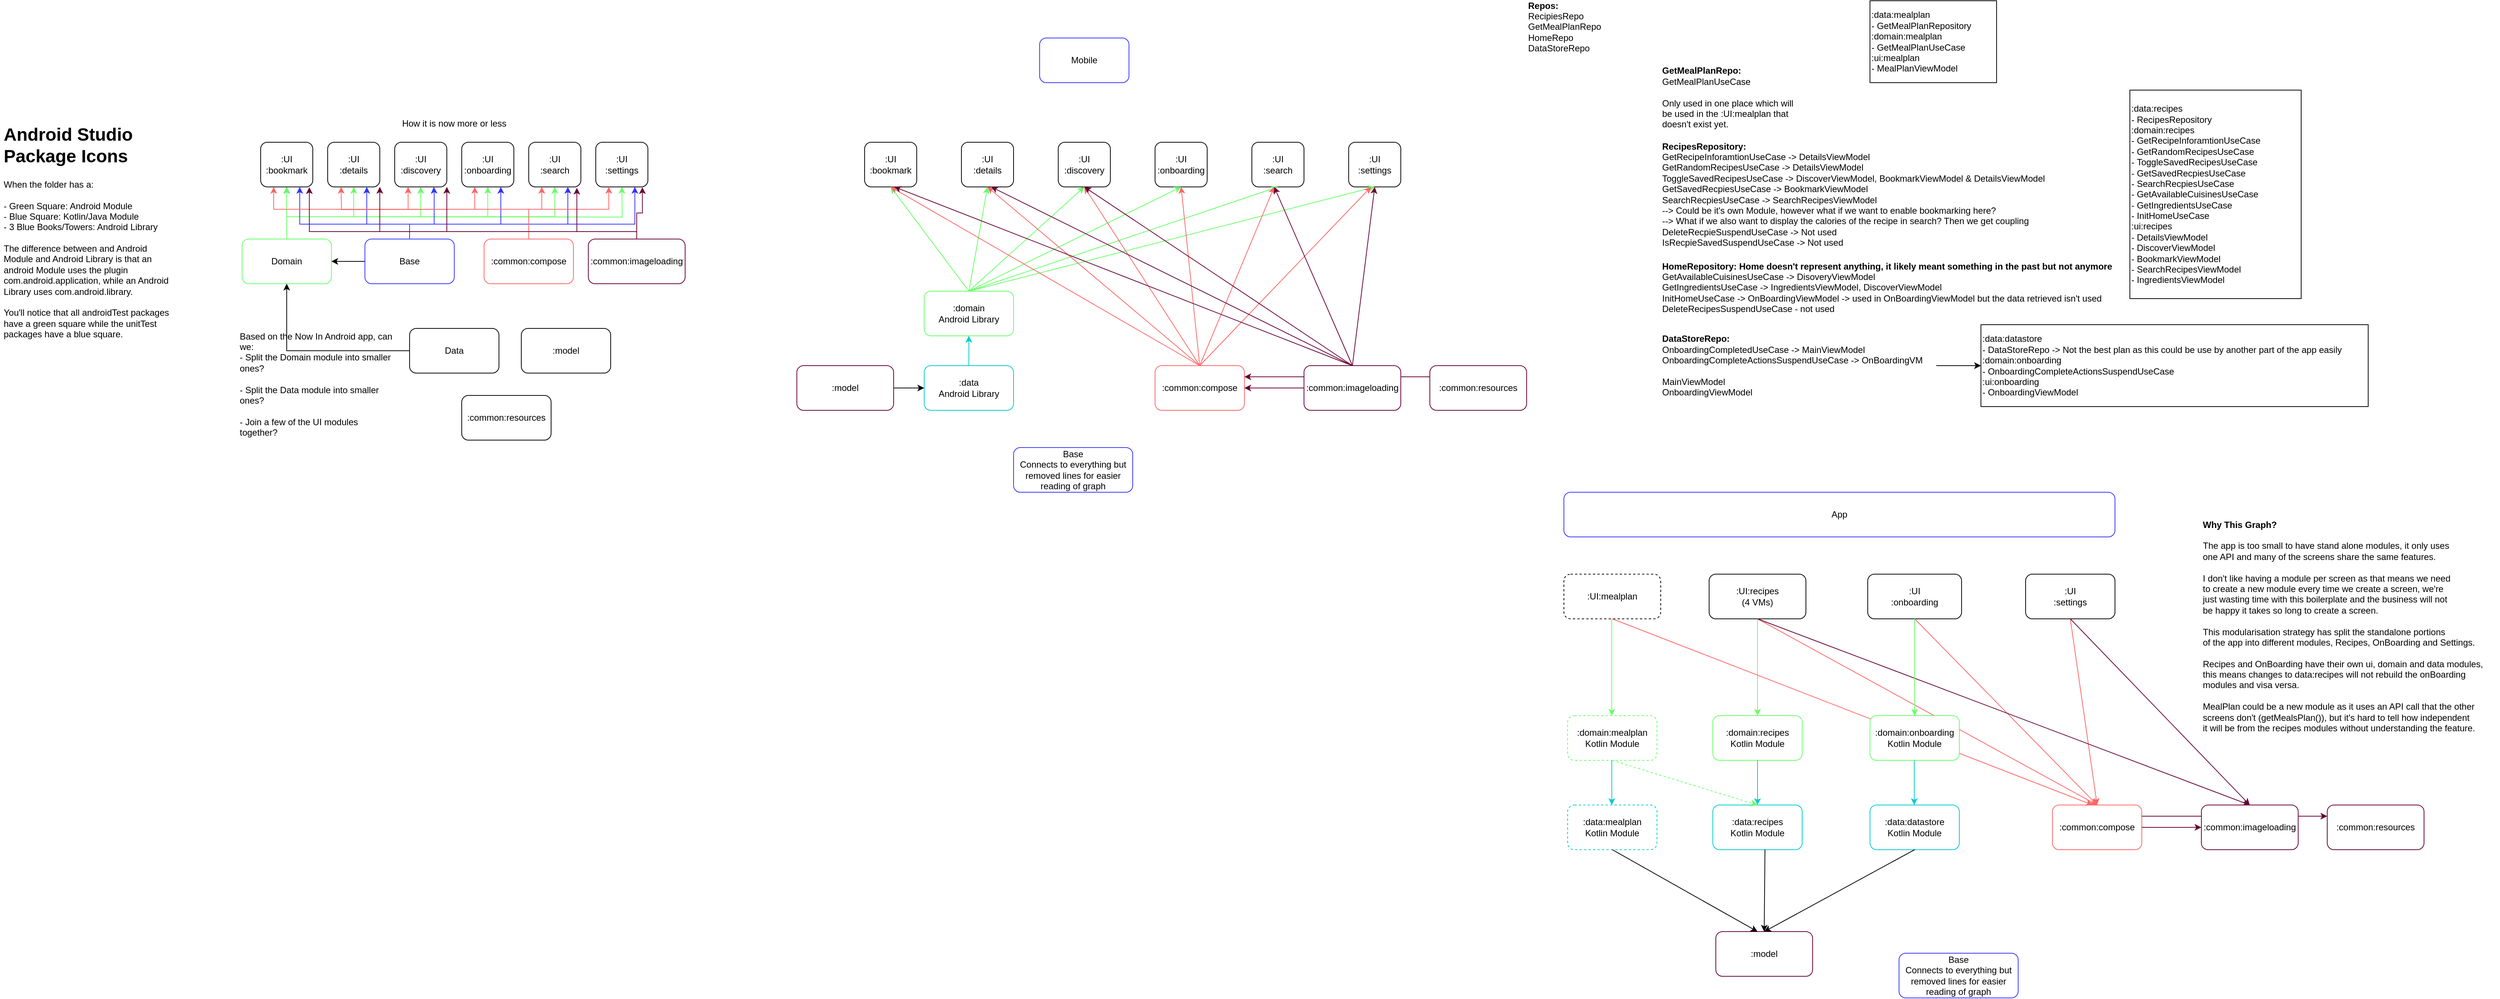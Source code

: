 <mxfile version="22.1.3" type="github">
  <diagram name="Page-1" id="ulUxuB5OwllWlwLELpCe">
    <mxGraphModel dx="2061" dy="2085" grid="1" gridSize="10" guides="1" tooltips="1" connect="1" arrows="1" fold="1" page="1" pageScale="1" pageWidth="827" pageHeight="1169" math="0" shadow="0">
      <root>
        <mxCell id="0" />
        <mxCell id="1" parent="0" />
        <mxCell id="eis1loQT7pMh5vFtoKGZ-10" value="" style="edgeStyle=orthogonalEdgeStyle;rounded=0;orthogonalLoop=1;jettySize=auto;html=1;" parent="1" source="eis1loQT7pMh5vFtoKGZ-1" target="eis1loQT7pMh5vFtoKGZ-2" edge="1">
          <mxGeometry relative="1" as="geometry" />
        </mxCell>
        <mxCell id="eis1loQT7pMh5vFtoKGZ-1" value="Data" style="rounded=1;whiteSpace=wrap;html=1;" parent="1" vertex="1">
          <mxGeometry x="350" y="330" width="120" height="60" as="geometry" />
        </mxCell>
        <mxCell id="eis1loQT7pMh5vFtoKGZ-11" style="edgeStyle=orthogonalEdgeStyle;rounded=0;orthogonalLoop=1;jettySize=auto;html=1;entryX=0.5;entryY=1;entryDx=0;entryDy=0;strokeColor=#66FF66;" parent="1" source="eis1loQT7pMh5vFtoKGZ-2" target="eis1loQT7pMh5vFtoKGZ-4" edge="1">
          <mxGeometry relative="1" as="geometry">
            <Array as="points">
              <mxPoint x="185" y="180" />
              <mxPoint x="365" y="180" />
            </Array>
          </mxGeometry>
        </mxCell>
        <mxCell id="eis1loQT7pMh5vFtoKGZ-12" style="edgeStyle=orthogonalEdgeStyle;rounded=0;orthogonalLoop=1;jettySize=auto;html=1;entryX=0.5;entryY=1;entryDx=0;entryDy=0;strokeColor=#66FF66;" parent="1" source="eis1loQT7pMh5vFtoKGZ-2" target="eis1loQT7pMh5vFtoKGZ-3" edge="1">
          <mxGeometry relative="1" as="geometry">
            <Array as="points">
              <mxPoint x="185" y="180" />
              <mxPoint x="455" y="180" />
            </Array>
          </mxGeometry>
        </mxCell>
        <mxCell id="eis1loQT7pMh5vFtoKGZ-13" style="edgeStyle=orthogonalEdgeStyle;rounded=0;orthogonalLoop=1;jettySize=auto;html=1;entryX=0.5;entryY=1;entryDx=0;entryDy=0;strokeColor=#66FF66;" parent="1" source="eis1loQT7pMh5vFtoKGZ-2" target="eis1loQT7pMh5vFtoKGZ-5" edge="1">
          <mxGeometry relative="1" as="geometry">
            <Array as="points">
              <mxPoint x="185" y="180" />
              <mxPoint x="275" y="180" />
            </Array>
          </mxGeometry>
        </mxCell>
        <mxCell id="eis1loQT7pMh5vFtoKGZ-14" style="edgeStyle=orthogonalEdgeStyle;rounded=0;orthogonalLoop=1;jettySize=auto;html=1;entryX=0.5;entryY=1;entryDx=0;entryDy=0;" parent="1" source="eis1loQT7pMh5vFtoKGZ-2" target="eis1loQT7pMh5vFtoKGZ-6" edge="1">
          <mxGeometry relative="1" as="geometry" />
        </mxCell>
        <mxCell id="eis1loQT7pMh5vFtoKGZ-22" style="edgeStyle=orthogonalEdgeStyle;rounded=0;orthogonalLoop=1;jettySize=auto;html=1;entryX=0.5;entryY=1;entryDx=0;entryDy=0;strokeColor=#66FF66;" parent="1" source="eis1loQT7pMh5vFtoKGZ-2" target="eis1loQT7pMh5vFtoKGZ-8" edge="1">
          <mxGeometry relative="1" as="geometry">
            <Array as="points">
              <mxPoint x="185" y="180" />
              <mxPoint x="545" y="180" />
            </Array>
          </mxGeometry>
        </mxCell>
        <mxCell id="eis1loQT7pMh5vFtoKGZ-33" value="" style="edgeStyle=orthogonalEdgeStyle;rounded=0;orthogonalLoop=1;jettySize=auto;html=1;strokeColor=#66FF66;" parent="1" source="eis1loQT7pMh5vFtoKGZ-2" target="eis1loQT7pMh5vFtoKGZ-6" edge="1">
          <mxGeometry relative="1" as="geometry" />
        </mxCell>
        <mxCell id="eis1loQT7pMh5vFtoKGZ-34" style="edgeStyle=orthogonalEdgeStyle;rounded=0;orthogonalLoop=1;jettySize=auto;html=1;strokeColor=#66FF66;" parent="1" edge="1">
          <mxGeometry relative="1" as="geometry">
            <mxPoint x="245" y="180" as="sourcePoint" />
            <mxPoint x="635" y="140" as="targetPoint" />
          </mxGeometry>
        </mxCell>
        <mxCell id="eis1loQT7pMh5vFtoKGZ-2" value="Domain" style="rounded=1;whiteSpace=wrap;html=1;strokeColor=#66FF66;" parent="1" vertex="1">
          <mxGeometry x="125" y="210" width="120" height="60" as="geometry" />
        </mxCell>
        <mxCell id="eis1loQT7pMh5vFtoKGZ-3" value=":UI&lt;br&gt;:onboarding" style="rounded=1;whiteSpace=wrap;html=1;" parent="1" vertex="1">
          <mxGeometry x="420" y="80" width="70" height="60" as="geometry" />
        </mxCell>
        <mxCell id="eis1loQT7pMh5vFtoKGZ-4" value=":UI&lt;br&gt;:discovery" style="rounded=1;whiteSpace=wrap;html=1;" parent="1" vertex="1">
          <mxGeometry x="330" y="80" width="70" height="60" as="geometry" />
        </mxCell>
        <mxCell id="eis1loQT7pMh5vFtoKGZ-5" value=":UI&lt;br&gt;:details" style="rounded=1;whiteSpace=wrap;html=1;" parent="1" vertex="1">
          <mxGeometry x="240" y="80" width="70" height="60" as="geometry" />
        </mxCell>
        <mxCell id="eis1loQT7pMh5vFtoKGZ-6" value=":UI&lt;br&gt;:bookmark" style="rounded=1;whiteSpace=wrap;html=1;" parent="1" vertex="1">
          <mxGeometry x="150" y="80" width="70" height="60" as="geometry" />
        </mxCell>
        <mxCell id="eis1loQT7pMh5vFtoKGZ-7" value=":UI&lt;br&gt;:settings" style="rounded=1;whiteSpace=wrap;html=1;" parent="1" vertex="1">
          <mxGeometry x="600" y="80" width="70" height="60" as="geometry" />
        </mxCell>
        <mxCell id="eis1loQT7pMh5vFtoKGZ-8" value=":UI&lt;br&gt;:search" style="rounded=1;whiteSpace=wrap;html=1;" parent="1" vertex="1">
          <mxGeometry x="510" y="80" width="70" height="60" as="geometry" />
        </mxCell>
        <mxCell id="eis1loQT7pMh5vFtoKGZ-17" value="How it is now more or less" style="text;html=1;strokeColor=none;fillColor=none;align=center;verticalAlign=middle;whiteSpace=wrap;rounded=0;" parent="1" vertex="1">
          <mxGeometry x="335" y="40" width="150" height="30" as="geometry" />
        </mxCell>
        <mxCell id="eis1loQT7pMh5vFtoKGZ-24" style="edgeStyle=orthogonalEdgeStyle;rounded=0;orthogonalLoop=1;jettySize=auto;html=1;entryX=0.75;entryY=1;entryDx=0;entryDy=0;strokeColor=#3333FF;" parent="1" source="eis1loQT7pMh5vFtoKGZ-18" target="eis1loQT7pMh5vFtoKGZ-6" edge="1">
          <mxGeometry relative="1" as="geometry">
            <Array as="points">
              <mxPoint x="350" y="190" />
              <mxPoint x="203" y="190" />
            </Array>
          </mxGeometry>
        </mxCell>
        <mxCell id="eis1loQT7pMh5vFtoKGZ-25" style="edgeStyle=orthogonalEdgeStyle;rounded=0;orthogonalLoop=1;jettySize=auto;html=1;entryX=0.75;entryY=1;entryDx=0;entryDy=0;strokeColor=#3333FF;" parent="1" source="eis1loQT7pMh5vFtoKGZ-18" target="eis1loQT7pMh5vFtoKGZ-5" edge="1">
          <mxGeometry relative="1" as="geometry">
            <Array as="points">
              <mxPoint x="350" y="190" />
              <mxPoint x="293" y="190" />
            </Array>
          </mxGeometry>
        </mxCell>
        <mxCell id="eis1loQT7pMh5vFtoKGZ-27" style="edgeStyle=orthogonalEdgeStyle;rounded=0;orthogonalLoop=1;jettySize=auto;html=1;entryX=0.75;entryY=1;entryDx=0;entryDy=0;strokeColor=#3333FF;" parent="1" source="eis1loQT7pMh5vFtoKGZ-18" target="eis1loQT7pMh5vFtoKGZ-3" edge="1">
          <mxGeometry relative="1" as="geometry">
            <Array as="points">
              <mxPoint x="350" y="190" />
              <mxPoint x="473" y="190" />
            </Array>
          </mxGeometry>
        </mxCell>
        <mxCell id="eis1loQT7pMh5vFtoKGZ-28" style="edgeStyle=orthogonalEdgeStyle;rounded=0;orthogonalLoop=1;jettySize=auto;html=1;entryX=0.75;entryY=1;entryDx=0;entryDy=0;strokeColor=#3333FF;" parent="1" source="eis1loQT7pMh5vFtoKGZ-18" target="eis1loQT7pMh5vFtoKGZ-8" edge="1">
          <mxGeometry relative="1" as="geometry">
            <Array as="points">
              <mxPoint x="350" y="190" />
              <mxPoint x="563" y="190" />
            </Array>
          </mxGeometry>
        </mxCell>
        <mxCell id="eis1loQT7pMh5vFtoKGZ-29" style="edgeStyle=orthogonalEdgeStyle;rounded=0;orthogonalLoop=1;jettySize=auto;html=1;entryX=0.5;entryY=1;entryDx=0;entryDy=0;exitX=0.5;exitY=0;exitDx=0;exitDy=0;strokeColor=#3333FF;" parent="1" source="eis1loQT7pMh5vFtoKGZ-18" edge="1">
          <mxGeometry relative="1" as="geometry">
            <mxPoint x="367.5" y="210" as="sourcePoint" />
            <mxPoint x="652.5" y="140" as="targetPoint" />
            <Array as="points">
              <mxPoint x="350" y="190" />
              <mxPoint x="653" y="190" />
            </Array>
          </mxGeometry>
        </mxCell>
        <mxCell id="eis1loQT7pMh5vFtoKGZ-41" style="edgeStyle=orthogonalEdgeStyle;rounded=0;orthogonalLoop=1;jettySize=auto;html=1;entryX=0.75;entryY=1;entryDx=0;entryDy=0;strokeColor=#3333FF;exitX=0.5;exitY=0;exitDx=0;exitDy=0;" parent="1" source="eis1loQT7pMh5vFtoKGZ-18" target="eis1loQT7pMh5vFtoKGZ-4" edge="1">
          <mxGeometry relative="1" as="geometry">
            <Array as="points">
              <mxPoint x="350" y="190" />
              <mxPoint x="383" y="190" />
              <mxPoint x="383" y="150" />
            </Array>
          </mxGeometry>
        </mxCell>
        <mxCell id="eis1loQT7pMh5vFtoKGZ-50" value="" style="edgeStyle=orthogonalEdgeStyle;rounded=0;orthogonalLoop=1;jettySize=auto;html=1;" parent="1" source="eis1loQT7pMh5vFtoKGZ-18" target="eis1loQT7pMh5vFtoKGZ-2" edge="1">
          <mxGeometry relative="1" as="geometry" />
        </mxCell>
        <mxCell id="eis1loQT7pMh5vFtoKGZ-18" value="Base" style="rounded=1;whiteSpace=wrap;html=1;strokeColor=#3333FF;" parent="1" vertex="1">
          <mxGeometry x="290" y="210" width="120" height="60" as="geometry" />
        </mxCell>
        <mxCell id="eis1loQT7pMh5vFtoKGZ-35" style="edgeStyle=orthogonalEdgeStyle;rounded=0;orthogonalLoop=1;jettySize=auto;html=1;entryX=0.25;entryY=1;entryDx=0;entryDy=0;strokeColor=#FF6666;" parent="1" source="eis1loQT7pMh5vFtoKGZ-19" target="eis1loQT7pMh5vFtoKGZ-7" edge="1">
          <mxGeometry relative="1" as="geometry">
            <Array as="points">
              <mxPoint x="510" y="170" />
              <mxPoint x="617" y="170" />
            </Array>
          </mxGeometry>
        </mxCell>
        <mxCell id="eis1loQT7pMh5vFtoKGZ-36" style="edgeStyle=orthogonalEdgeStyle;rounded=0;orthogonalLoop=1;jettySize=auto;html=1;entryX=0.25;entryY=1;entryDx=0;entryDy=0;strokeColor=#FF6666;" parent="1" source="eis1loQT7pMh5vFtoKGZ-19" target="eis1loQT7pMh5vFtoKGZ-8" edge="1">
          <mxGeometry relative="1" as="geometry">
            <Array as="points">
              <mxPoint x="510" y="170" />
              <mxPoint x="527" y="170" />
            </Array>
          </mxGeometry>
        </mxCell>
        <mxCell id="eis1loQT7pMh5vFtoKGZ-37" style="edgeStyle=orthogonalEdgeStyle;rounded=0;orthogonalLoop=1;jettySize=auto;html=1;entryX=0.25;entryY=1;entryDx=0;entryDy=0;strokeColor=#FF6666;" parent="1" source="eis1loQT7pMh5vFtoKGZ-19" target="eis1loQT7pMh5vFtoKGZ-3" edge="1">
          <mxGeometry relative="1" as="geometry">
            <Array as="points">
              <mxPoint x="510" y="170" />
              <mxPoint x="437" y="170" />
            </Array>
          </mxGeometry>
        </mxCell>
        <mxCell id="eis1loQT7pMh5vFtoKGZ-38" style="edgeStyle=orthogonalEdgeStyle;rounded=0;orthogonalLoop=1;jettySize=auto;html=1;entryX=0.25;entryY=1;entryDx=0;entryDy=0;strokeColor=#FF6666;" parent="1" source="eis1loQT7pMh5vFtoKGZ-19" target="eis1loQT7pMh5vFtoKGZ-4" edge="1">
          <mxGeometry relative="1" as="geometry">
            <Array as="points">
              <mxPoint x="510" y="170" />
              <mxPoint x="348" y="170" />
              <mxPoint x="348" y="140" />
            </Array>
          </mxGeometry>
        </mxCell>
        <mxCell id="eis1loQT7pMh5vFtoKGZ-39" style="edgeStyle=orthogonalEdgeStyle;rounded=0;orthogonalLoop=1;jettySize=auto;html=1;strokeColor=#FF6666;" parent="1" edge="1">
          <mxGeometry relative="1" as="geometry">
            <mxPoint x="450" y="170" as="sourcePoint" />
            <mxPoint x="258" y="140" as="targetPoint" />
          </mxGeometry>
        </mxCell>
        <mxCell id="eis1loQT7pMh5vFtoKGZ-40" style="edgeStyle=orthogonalEdgeStyle;rounded=0;orthogonalLoop=1;jettySize=auto;html=1;entryX=0.25;entryY=1;entryDx=0;entryDy=0;strokeColor=#FF6666;" parent="1" source="eis1loQT7pMh5vFtoKGZ-19" target="eis1loQT7pMh5vFtoKGZ-6" edge="1">
          <mxGeometry relative="1" as="geometry">
            <Array as="points">
              <mxPoint x="510" y="170" />
              <mxPoint x="167" y="170" />
            </Array>
          </mxGeometry>
        </mxCell>
        <mxCell id="eis1loQT7pMh5vFtoKGZ-19" value=":common:compose" style="rounded=1;whiteSpace=wrap;html=1;strokeColor=#FF6666;" parent="1" vertex="1">
          <mxGeometry x="450" y="210" width="120" height="60" as="geometry" />
        </mxCell>
        <mxCell id="eis1loQT7pMh5vFtoKGZ-42" style="edgeStyle=orthogonalEdgeStyle;rounded=0;orthogonalLoop=1;jettySize=auto;html=1;entryX=0.894;entryY=1.007;entryDx=0;entryDy=0;entryPerimeter=0;strokeColor=#660033;" parent="1" source="eis1loQT7pMh5vFtoKGZ-20" target="eis1loQT7pMh5vFtoKGZ-7" edge="1">
          <mxGeometry relative="1" as="geometry">
            <Array as="points">
              <mxPoint x="655" y="175" />
              <mxPoint x="663" y="175" />
            </Array>
          </mxGeometry>
        </mxCell>
        <mxCell id="eis1loQT7pMh5vFtoKGZ-43" style="edgeStyle=orthogonalEdgeStyle;rounded=0;orthogonalLoop=1;jettySize=auto;html=1;entryX=0.923;entryY=1.02;entryDx=0;entryDy=0;entryPerimeter=0;strokeColor=#660033;" parent="1" source="eis1loQT7pMh5vFtoKGZ-20" target="eis1loQT7pMh5vFtoKGZ-8" edge="1">
          <mxGeometry relative="1" as="geometry">
            <Array as="points">
              <mxPoint x="655" y="200" />
              <mxPoint x="575" y="200" />
            </Array>
          </mxGeometry>
        </mxCell>
        <mxCell id="eis1loQT7pMh5vFtoKGZ-45" style="edgeStyle=orthogonalEdgeStyle;rounded=0;orthogonalLoop=1;jettySize=auto;html=1;entryX=1;entryY=1;entryDx=0;entryDy=0;strokeColor=#660033;" parent="1" source="eis1loQT7pMh5vFtoKGZ-20" target="eis1loQT7pMh5vFtoKGZ-4" edge="1">
          <mxGeometry relative="1" as="geometry">
            <Array as="points">
              <mxPoint x="655" y="200" />
              <mxPoint x="400" y="200" />
            </Array>
          </mxGeometry>
        </mxCell>
        <mxCell id="eis1loQT7pMh5vFtoKGZ-46" style="edgeStyle=orthogonalEdgeStyle;rounded=0;orthogonalLoop=1;jettySize=auto;html=1;entryX=1;entryY=1;entryDx=0;entryDy=0;strokeColor=#660033;" parent="1" source="eis1loQT7pMh5vFtoKGZ-20" target="eis1loQT7pMh5vFtoKGZ-5" edge="1">
          <mxGeometry relative="1" as="geometry">
            <Array as="points">
              <mxPoint x="655" y="200" />
              <mxPoint x="310" y="200" />
            </Array>
          </mxGeometry>
        </mxCell>
        <mxCell id="eis1loQT7pMh5vFtoKGZ-47" style="edgeStyle=orthogonalEdgeStyle;rounded=0;orthogonalLoop=1;jettySize=auto;html=1;entryX=0.934;entryY=1.007;entryDx=0;entryDy=0;entryPerimeter=0;strokeColor=#660033;" parent="1" source="eis1loQT7pMh5vFtoKGZ-20" target="eis1loQT7pMh5vFtoKGZ-6" edge="1">
          <mxGeometry relative="1" as="geometry">
            <Array as="points">
              <mxPoint x="655" y="200" />
              <mxPoint x="215" y="200" />
            </Array>
          </mxGeometry>
        </mxCell>
        <mxCell id="eis1loQT7pMh5vFtoKGZ-20" value=":common:imageloading" style="rounded=1;whiteSpace=wrap;html=1;strokeColor=#660033;gradientColor=none;fillColor=default;" parent="1" vertex="1">
          <mxGeometry x="590" y="210" width="130" height="60" as="geometry" />
        </mxCell>
        <mxCell id="eis1loQT7pMh5vFtoKGZ-21" value=":common:resources" style="rounded=1;whiteSpace=wrap;html=1;" parent="1" vertex="1">
          <mxGeometry x="420" y="420" width="120" height="60" as="geometry" />
        </mxCell>
        <mxCell id="eis1loQT7pMh5vFtoKGZ-48" value=":model" style="rounded=1;whiteSpace=wrap;html=1;" parent="1" vertex="1">
          <mxGeometry x="500" y="330" width="120" height="60" as="geometry" />
        </mxCell>
        <mxCell id="eis1loQT7pMh5vFtoKGZ-49" value="Based on the Now In Android app, can we:&lt;br&gt;- Split the Domain module into smaller ones?&lt;br&gt;&lt;br&gt;- Split the Data module into smaller ones?&lt;br&gt;&lt;br&gt;- Join a few of the UI modules together?" style="text;html=1;strokeColor=none;fillColor=none;align=left;verticalAlign=middle;whiteSpace=wrap;rounded=0;" parent="1" vertex="1">
          <mxGeometry x="120" y="390" width="210" height="30" as="geometry" />
        </mxCell>
        <mxCell id="eis1loQT7pMh5vFtoKGZ-51" value="&lt;h1&gt;Android Studio Package Icons&lt;/h1&gt;&lt;div&gt;When the folder has a:&lt;/div&gt;&lt;div&gt;&lt;br&gt;&lt;/div&gt;&lt;div&gt;- Green Square: Android Module&lt;/div&gt;&lt;div&gt;- Blue Square: Kotlin/Java Module&lt;/div&gt;&lt;div&gt;- 3 Blue Books/Towers: Android Library&lt;/div&gt;&lt;div&gt;&lt;br&gt;&lt;/div&gt;&lt;div&gt;The difference between and Android Module and Android Library is that an android Module uses the plugin com.android.application, while an Android Library uses com.android.library.&lt;/div&gt;&lt;div&gt;&lt;br&gt;&lt;/div&gt;&lt;div&gt;You&#39;ll notice that all androidTest packages have a green square while the unitTest packages have a blue square.&lt;/div&gt;&lt;div&gt;&lt;br&gt;&lt;/div&gt;&lt;div&gt;&lt;br&gt;&lt;/div&gt;" style="text;html=1;strokeColor=none;fillColor=none;spacing=5;spacingTop=-20;whiteSpace=wrap;overflow=hidden;rounded=0;" parent="1" vertex="1">
          <mxGeometry x="-200" y="50" width="230" height="320" as="geometry" />
        </mxCell>
        <mxCell id="eis1loQT7pMh5vFtoKGZ-52" value=":UI&lt;br&gt;:onboarding" style="rounded=1;whiteSpace=wrap;html=1;" parent="1" vertex="1">
          <mxGeometry x="1351" y="80" width="70" height="60" as="geometry" />
        </mxCell>
        <mxCell id="eis1loQT7pMh5vFtoKGZ-53" value=":UI&lt;br&gt;:discovery" style="rounded=1;whiteSpace=wrap;html=1;" parent="1" vertex="1">
          <mxGeometry x="1221" y="80" width="70" height="60" as="geometry" />
        </mxCell>
        <mxCell id="eis1loQT7pMh5vFtoKGZ-54" value=":UI&lt;br&gt;:details" style="rounded=1;whiteSpace=wrap;html=1;" parent="1" vertex="1">
          <mxGeometry x="1091" y="80" width="70" height="60" as="geometry" />
        </mxCell>
        <mxCell id="eis1loQT7pMh5vFtoKGZ-55" value=":UI&lt;br&gt;:bookmark" style="rounded=1;whiteSpace=wrap;html=1;" parent="1" vertex="1">
          <mxGeometry x="961" y="80" width="70" height="60" as="geometry" />
        </mxCell>
        <mxCell id="eis1loQT7pMh5vFtoKGZ-56" value=":UI&lt;br&gt;:settings" style="rounded=1;whiteSpace=wrap;html=1;" parent="1" vertex="1">
          <mxGeometry x="1611" y="80" width="70" height="60" as="geometry" />
        </mxCell>
        <mxCell id="eis1loQT7pMh5vFtoKGZ-57" value=":UI&lt;br&gt;:search" style="rounded=1;whiteSpace=wrap;html=1;" parent="1" vertex="1">
          <mxGeometry x="1481" y="80" width="70" height="60" as="geometry" />
        </mxCell>
        <mxCell id="eis1loQT7pMh5vFtoKGZ-58" value=":domain&lt;br&gt;Android Library" style="rounded=1;whiteSpace=wrap;html=1;strokeColor=#66FF66;" parent="1" vertex="1">
          <mxGeometry x="1041" y="280" width="120" height="60" as="geometry" />
        </mxCell>
        <mxCell id="eis1loQT7pMh5vFtoKGZ-61" value=":common:compose" style="rounded=1;whiteSpace=wrap;html=1;strokeColor=#FF6666;" parent="1" vertex="1">
          <mxGeometry x="1351" y="380" width="120" height="60" as="geometry" />
        </mxCell>
        <mxCell id="eis1loQT7pMh5vFtoKGZ-63" value="Mobile" style="rounded=1;whiteSpace=wrap;html=1;strokeColor=#3333FF;" parent="1" vertex="1">
          <mxGeometry x="1196" y="-60" width="120" height="60" as="geometry" />
        </mxCell>
        <mxCell id="eis1loQT7pMh5vFtoKGZ-70" value="" style="endArrow=classic;html=1;rounded=0;exitX=0.5;exitY=0;exitDx=0;exitDy=0;entryX=0.5;entryY=1;entryDx=0;entryDy=0;fontColor=#000000;strokeColor=#66FF66;" parent="1" source="eis1loQT7pMh5vFtoKGZ-58" target="eis1loQT7pMh5vFtoKGZ-55" edge="1">
          <mxGeometry width="50" height="50" relative="1" as="geometry">
            <mxPoint x="1041" y="150" as="sourcePoint" />
            <mxPoint x="1091" y="100" as="targetPoint" />
          </mxGeometry>
        </mxCell>
        <mxCell id="eis1loQT7pMh5vFtoKGZ-71" value="" style="endArrow=classic;html=1;rounded=0;entryX=0.5;entryY=1;entryDx=0;entryDy=0;fontColor=#000000;strokeColor=#66FF66;exitX=0.5;exitY=0;exitDx=0;exitDy=0;" parent="1" source="eis1loQT7pMh5vFtoKGZ-58" target="eis1loQT7pMh5vFtoKGZ-54" edge="1">
          <mxGeometry width="50" height="50" relative="1" as="geometry">
            <mxPoint x="1021" y="250" as="sourcePoint" />
            <mxPoint x="1091" y="100" as="targetPoint" />
          </mxGeometry>
        </mxCell>
        <mxCell id="eis1loQT7pMh5vFtoKGZ-72" value="" style="endArrow=classic;html=1;rounded=0;exitX=0.5;exitY=0;exitDx=0;exitDy=0;entryX=0.5;entryY=1;entryDx=0;entryDy=0;fontColor=#000000;strokeColor=#66FF66;" parent="1" source="eis1loQT7pMh5vFtoKGZ-58" target="eis1loQT7pMh5vFtoKGZ-53" edge="1">
          <mxGeometry width="50" height="50" relative="1" as="geometry">
            <mxPoint x="1311" y="250" as="sourcePoint" />
            <mxPoint x="1361" y="200" as="targetPoint" />
          </mxGeometry>
        </mxCell>
        <mxCell id="eis1loQT7pMh5vFtoKGZ-73" value="" style="endArrow=classic;html=1;rounded=0;exitX=0.5;exitY=0;exitDx=0;exitDy=0;entryX=0.5;entryY=1;entryDx=0;entryDy=0;fontColor=#000000;strokeColor=#66FF66;" parent="1" source="eis1loQT7pMh5vFtoKGZ-58" target="eis1loQT7pMh5vFtoKGZ-52" edge="1">
          <mxGeometry width="50" height="50" relative="1" as="geometry">
            <mxPoint x="1311" y="250" as="sourcePoint" />
            <mxPoint x="1361" y="200" as="targetPoint" />
          </mxGeometry>
        </mxCell>
        <mxCell id="eis1loQT7pMh5vFtoKGZ-74" value="" style="endArrow=classic;html=1;rounded=0;entryX=0.5;entryY=1;entryDx=0;entryDy=0;fontColor=#000000;strokeColor=#66FF66;exitX=0.5;exitY=0;exitDx=0;exitDy=0;" parent="1" source="eis1loQT7pMh5vFtoKGZ-58" target="eis1loQT7pMh5vFtoKGZ-57" edge="1">
          <mxGeometry width="50" height="50" relative="1" as="geometry">
            <mxPoint x="1021" y="250" as="sourcePoint" />
            <mxPoint x="1361" y="200" as="targetPoint" />
          </mxGeometry>
        </mxCell>
        <mxCell id="eis1loQT7pMh5vFtoKGZ-75" value="" style="endArrow=classic;html=1;rounded=0;exitX=0.5;exitY=0;exitDx=0;exitDy=0;entryX=0.5;entryY=1;entryDx=0;entryDy=0;fontColor=#000000;strokeColor=#66FF66;" parent="1" source="eis1loQT7pMh5vFtoKGZ-58" target="eis1loQT7pMh5vFtoKGZ-56" edge="1">
          <mxGeometry width="50" height="50" relative="1" as="geometry">
            <mxPoint x="1311" y="250" as="sourcePoint" />
            <mxPoint x="1361" y="200" as="targetPoint" />
          </mxGeometry>
        </mxCell>
        <mxCell id="eis1loQT7pMh5vFtoKGZ-82" value="" style="endArrow=classic;html=1;rounded=0;exitX=0.5;exitY=0;exitDx=0;exitDy=0;entryX=0.5;entryY=1;entryDx=0;entryDy=0;strokeColor=#FF6666;" parent="1" source="eis1loQT7pMh5vFtoKGZ-61" target="eis1loQT7pMh5vFtoKGZ-55" edge="1">
          <mxGeometry width="50" height="50" relative="1" as="geometry">
            <mxPoint x="1331" y="250" as="sourcePoint" />
            <mxPoint x="1381" y="200" as="targetPoint" />
          </mxGeometry>
        </mxCell>
        <mxCell id="eis1loQT7pMh5vFtoKGZ-83" value="" style="endArrow=classic;html=1;rounded=0;entryX=0.5;entryY=1;entryDx=0;entryDy=0;strokeColor=#FF6666;exitX=0.5;exitY=0;exitDx=0;exitDy=0;" parent="1" source="eis1loQT7pMh5vFtoKGZ-61" target="eis1loQT7pMh5vFtoKGZ-54" edge="1">
          <mxGeometry width="50" height="50" relative="1" as="geometry">
            <mxPoint x="1421" y="250" as="sourcePoint" />
            <mxPoint x="1321" y="180" as="targetPoint" />
          </mxGeometry>
        </mxCell>
        <mxCell id="eis1loQT7pMh5vFtoKGZ-84" value="" style="endArrow=classic;html=1;rounded=0;entryX=0.5;entryY=1;entryDx=0;entryDy=0;strokeColor=#FF6666;exitX=0.5;exitY=0;exitDx=0;exitDy=0;" parent="1" source="eis1loQT7pMh5vFtoKGZ-61" target="eis1loQT7pMh5vFtoKGZ-53" edge="1">
          <mxGeometry width="50" height="50" relative="1" as="geometry">
            <mxPoint x="1421" y="250" as="sourcePoint" />
            <mxPoint x="1321" y="180" as="targetPoint" />
          </mxGeometry>
        </mxCell>
        <mxCell id="eis1loQT7pMh5vFtoKGZ-85" value="" style="endArrow=classic;html=1;rounded=0;entryX=0.5;entryY=1;entryDx=0;entryDy=0;strokeColor=#FF6666;exitX=0.5;exitY=0;exitDx=0;exitDy=0;" parent="1" source="eis1loQT7pMh5vFtoKGZ-61" target="eis1loQT7pMh5vFtoKGZ-52" edge="1">
          <mxGeometry width="50" height="50" relative="1" as="geometry">
            <mxPoint x="1421" y="250" as="sourcePoint" />
            <mxPoint x="1321" y="180" as="targetPoint" />
          </mxGeometry>
        </mxCell>
        <mxCell id="eis1loQT7pMh5vFtoKGZ-86" value="" style="endArrow=classic;html=1;rounded=0;exitX=0.5;exitY=0;exitDx=0;exitDy=0;strokeColor=#FF6666;" parent="1" source="eis1loQT7pMh5vFtoKGZ-61" edge="1">
          <mxGeometry width="50" height="50" relative="1" as="geometry">
            <mxPoint x="1271" y="230" as="sourcePoint" />
            <mxPoint x="1511" y="140" as="targetPoint" />
          </mxGeometry>
        </mxCell>
        <mxCell id="eis1loQT7pMh5vFtoKGZ-87" value="" style="endArrow=classic;html=1;rounded=0;strokeColor=#FF6666;exitX=0.5;exitY=0;exitDx=0;exitDy=0;" parent="1" source="eis1loQT7pMh5vFtoKGZ-61" edge="1">
          <mxGeometry width="50" height="50" relative="1" as="geometry">
            <mxPoint x="1421" y="250" as="sourcePoint" />
            <mxPoint x="1641" y="140" as="targetPoint" />
          </mxGeometry>
        </mxCell>
        <mxCell id="eis1loQT7pMh5vFtoKGZ-89" value="" style="endArrow=classic;html=1;rounded=0;exitX=0.5;exitY=0;exitDx=0;exitDy=0;strokeColor=#660033;" parent="1" source="eis1loQT7pMh5vFtoKGZ-62" edge="1">
          <mxGeometry width="50" height="50" relative="1" as="geometry">
            <mxPoint x="1301" y="230" as="sourcePoint" />
            <mxPoint x="1001" y="140" as="targetPoint" />
          </mxGeometry>
        </mxCell>
        <mxCell id="eis1loQT7pMh5vFtoKGZ-90" value="" style="endArrow=classic;html=1;rounded=0;exitX=0.5;exitY=0;exitDx=0;exitDy=0;strokeColor=#660033;" parent="1" source="eis1loQT7pMh5vFtoKGZ-62" edge="1">
          <mxGeometry width="50" height="50" relative="1" as="geometry">
            <mxPoint x="1301" y="230" as="sourcePoint" />
            <mxPoint x="1131" y="140" as="targetPoint" />
          </mxGeometry>
        </mxCell>
        <mxCell id="eis1loQT7pMh5vFtoKGZ-91" value="" style="endArrow=classic;html=1;rounded=0;exitX=0.5;exitY=0;exitDx=0;exitDy=0;entryX=0.5;entryY=1;entryDx=0;entryDy=0;strokeColor=#660033;" parent="1" source="eis1loQT7pMh5vFtoKGZ-62" target="eis1loQT7pMh5vFtoKGZ-53" edge="1">
          <mxGeometry width="50" height="50" relative="1" as="geometry">
            <mxPoint x="1301" y="230" as="sourcePoint" />
            <mxPoint x="1351" y="180" as="targetPoint" />
          </mxGeometry>
        </mxCell>
        <mxCell id="eis1loQT7pMh5vFtoKGZ-92" value="" style="endArrow=classic;html=1;rounded=0;exitX=0.5;exitY=0;exitDx=0;exitDy=0;strokeColor=#660033;" parent="1" source="eis1loQT7pMh5vFtoKGZ-62" edge="1">
          <mxGeometry width="50" height="50" relative="1" as="geometry">
            <mxPoint x="1301" y="230" as="sourcePoint" />
            <mxPoint x="1511" y="140" as="targetPoint" />
          </mxGeometry>
        </mxCell>
        <mxCell id="eis1loQT7pMh5vFtoKGZ-93" value="" style="endArrow=classic;html=1;rounded=0;exitX=0.5;exitY=0;exitDx=0;exitDy=0;entryX=0.5;entryY=1;entryDx=0;entryDy=0;strokeColor=#660033;" parent="1" source="eis1loQT7pMh5vFtoKGZ-62" target="eis1loQT7pMh5vFtoKGZ-56" edge="1">
          <mxGeometry width="50" height="50" relative="1" as="geometry">
            <mxPoint x="1301" y="230" as="sourcePoint" />
            <mxPoint x="1351" y="180" as="targetPoint" />
          </mxGeometry>
        </mxCell>
        <mxCell id="eis1loQT7pMh5vFtoKGZ-96" value=":common:resources" style="rounded=1;whiteSpace=wrap;html=1;strokeColor=#660033;gradientColor=none;fillColor=default;" parent="1" vertex="1">
          <mxGeometry x="1720" y="380" width="130" height="60" as="geometry" />
        </mxCell>
        <mxCell id="eis1loQT7pMh5vFtoKGZ-99" value=":data&lt;br&gt;Android Library" style="rounded=1;whiteSpace=wrap;html=1;strokeColor=#00CCCC;" parent="1" vertex="1">
          <mxGeometry x="1041" y="380" width="120" height="60" as="geometry" />
        </mxCell>
        <mxCell id="eis1loQT7pMh5vFtoKGZ-100" value="" style="endArrow=classic;html=1;rounded=0;exitX=0.5;exitY=0;exitDx=0;exitDy=0;entryX=0.5;entryY=1;entryDx=0;entryDy=0;strokeColor=#00CCCC;" parent="1" source="eis1loQT7pMh5vFtoKGZ-99" target="eis1loQT7pMh5vFtoKGZ-58" edge="1">
          <mxGeometry width="50" height="50" relative="1" as="geometry">
            <mxPoint x="1381" y="340" as="sourcePoint" />
            <mxPoint x="1431" y="290" as="targetPoint" />
          </mxGeometry>
        </mxCell>
        <mxCell id="eis1loQT7pMh5vFtoKGZ-105" value="" style="endArrow=classic;html=1;rounded=0;exitX=0;exitY=0.5;exitDx=0;exitDy=0;strokeColor=#660033;entryX=1;entryY=0.5;entryDx=0;entryDy=0;" parent="1" source="eis1loQT7pMh5vFtoKGZ-62" target="eis1loQT7pMh5vFtoKGZ-61" edge="1">
          <mxGeometry width="50" height="50" relative="1" as="geometry">
            <mxPoint x="1626" y="390" as="sourcePoint" />
            <mxPoint x="1521" y="150" as="targetPoint" />
          </mxGeometry>
        </mxCell>
        <mxCell id="eis1loQT7pMh5vFtoKGZ-107" value="" style="endArrow=classic;html=1;rounded=0;exitX=0;exitY=0.25;exitDx=0;exitDy=0;strokeColor=#660033;entryX=1;entryY=0.25;entryDx=0;entryDy=0;" parent="1" source="eis1loQT7pMh5vFtoKGZ-96" target="eis1loQT7pMh5vFtoKGZ-61" edge="1">
          <mxGeometry width="50" height="50" relative="1" as="geometry">
            <mxPoint x="1751" y="390" as="sourcePoint" />
            <mxPoint x="1671" y="390" as="targetPoint" />
          </mxGeometry>
        </mxCell>
        <mxCell id="eis1loQT7pMh5vFtoKGZ-62" value=":common:imageloading" style="rounded=1;whiteSpace=wrap;html=1;strokeColor=#660033;gradientColor=none;fillColor=default;" parent="1" vertex="1">
          <mxGeometry x="1551" y="380" width="130" height="60" as="geometry" />
        </mxCell>
        <mxCell id="eis1loQT7pMh5vFtoKGZ-108" value=":model" style="rounded=1;whiteSpace=wrap;html=1;strokeColor=#660033;gradientColor=none;fillColor=default;" parent="1" vertex="1">
          <mxGeometry x="870" y="380" width="130" height="60" as="geometry" />
        </mxCell>
        <mxCell id="eis1loQT7pMh5vFtoKGZ-110" value="" style="endArrow=classic;html=1;rounded=0;exitX=1;exitY=0.5;exitDx=0;exitDy=0;entryX=0;entryY=0.5;entryDx=0;entryDy=0;" parent="1" source="eis1loQT7pMh5vFtoKGZ-108" target="eis1loQT7pMh5vFtoKGZ-99" edge="1">
          <mxGeometry width="50" height="50" relative="1" as="geometry">
            <mxPoint x="930" y="370" as="sourcePoint" />
            <mxPoint x="980" y="320" as="targetPoint" />
          </mxGeometry>
        </mxCell>
        <mxCell id="eis1loQT7pMh5vFtoKGZ-111" value="&lt;b&gt;Repos:&lt;/b&gt;&lt;br&gt;RecipiesRepo&lt;br&gt;&lt;div style=&quot;&quot;&gt;&lt;span style=&quot;background-color: initial;&quot;&gt;GetMealPlanRepo&lt;/span&gt;&lt;br&gt;&lt;/div&gt;&lt;div style=&quot;&quot;&gt;&lt;span style=&quot;background-color: initial;&quot;&gt;HomeRepo&lt;/span&gt;&lt;/div&gt;&lt;div style=&quot;&quot;&gt;&lt;span style=&quot;background-color: initial;&quot;&gt;DataStoreRepo&lt;/span&gt;&lt;/div&gt;" style="text;html=1;strokeColor=none;fillColor=none;align=left;verticalAlign=middle;whiteSpace=wrap;rounded=0;" parent="1" vertex="1">
          <mxGeometry x="1850" y="-110" width="145" height="70" as="geometry" />
        </mxCell>
        <mxCell id="eis1loQT7pMh5vFtoKGZ-112" value="&lt;b&gt;GetMealPlanRepo:&lt;br&gt;&lt;/b&gt;GetMealPlanUseCase &lt;br&gt;&lt;br&gt;Only used in one place which will &lt;br&gt;be used in the :UI:mealplan that &lt;br&gt;doesn&#39;t exist yet." style="text;html=1;align=left;verticalAlign=middle;resizable=0;points=[];autosize=1;strokeColor=none;fillColor=none;" parent="1" vertex="1">
          <mxGeometry x="2030" y="-30" width="200" height="100" as="geometry" />
        </mxCell>
        <mxCell id="eis1loQT7pMh5vFtoKGZ-113" value="&lt;b&gt;RecipesRepository:&lt;br&gt;&lt;/b&gt;GetRecipeInforamtionUseCase -&amp;gt; DetailsViewModel&lt;br style=&quot;border-color: var(--border-color);&quot;&gt;GetRandomRecipesUseCase -&amp;gt; DetailsViewModel&lt;br&gt;ToggleSavedRecipesUseCase -&amp;gt; DiscoverViewModel, BookmarkViewModel &amp;amp; DetailsViewModel&lt;br&gt;GetSavedRecpiesUseCase -&amp;gt; BookmarkViewModel&lt;br&gt;SearchRecpiesUseCase -&amp;gt; SearchRecipesViewModel &lt;br&gt;--&amp;gt; Could be it&#39;s own Module, however what if we want to enable bookmarking here?&lt;br&gt;--&amp;gt; What if we also want to display the calories of the recipe in search? Then we get coupling&lt;br&gt;DeleteRecpieSuspendUseCase -&amp;gt; Not used&lt;br&gt;IsRecpieSavedSuspendUseCase -&amp;gt; Not used" style="text;html=1;align=left;verticalAlign=middle;resizable=0;points=[];autosize=1;strokeColor=none;fillColor=none;" parent="1" vertex="1">
          <mxGeometry x="2030" y="70" width="540" height="160" as="geometry" />
        </mxCell>
        <mxCell id="eis1loQT7pMh5vFtoKGZ-114" value="&lt;b&gt;HomeRepository: Home doesn&#39;t represent anything, it likely meant something in the past but not anymore&lt;/b&gt;&lt;br&gt;GetAvailableCuisinesUseCase -&amp;gt; DisoveryViewModel&lt;br&gt;GetIngredientsUseCase -&amp;gt; IngredientsViewModel, DiscoverViewModel&lt;br&gt;InitHomeUseCase -&amp;gt; OnBoardingViewModel -&amp;gt; used in OnBoardingViewModel but the data retrieved isn&#39;t used&lt;br&gt;DeleteRecipesSuspendUseCase - not used" style="text;html=1;align=left;verticalAlign=middle;resizable=0;points=[];autosize=1;strokeColor=none;fillColor=none;" parent="1" vertex="1">
          <mxGeometry x="2030" y="230" width="630" height="90" as="geometry" />
        </mxCell>
        <mxCell id="eis1loQT7pMh5vFtoKGZ-117" value="" style="edgeStyle=orthogonalEdgeStyle;rounded=0;orthogonalLoop=1;jettySize=auto;html=1;" parent="1" source="eis1loQT7pMh5vFtoKGZ-115" target="eis1loQT7pMh5vFtoKGZ-116" edge="1">
          <mxGeometry relative="1" as="geometry" />
        </mxCell>
        <mxCell id="eis1loQT7pMh5vFtoKGZ-115" value="&lt;b&gt;DataStoreRepo:&lt;/b&gt;&lt;br&gt;OnboardingCompletedUseCase -&amp;gt; MainViewModel&lt;br&gt;OnboardingCompleteActionsSuspendUseCase -&amp;gt; OnBoardingVM&lt;br&gt;&lt;br&gt;MainViewModel&lt;br&gt;OnboardingViewModel" style="text;html=1;align=left;verticalAlign=middle;resizable=0;points=[];autosize=1;strokeColor=none;fillColor=none;" parent="1" vertex="1">
          <mxGeometry x="2030" y="330" width="370" height="100" as="geometry" />
        </mxCell>
        <mxCell id="eis1loQT7pMh5vFtoKGZ-116" value=":data:datastore&lt;br&gt;- DataStoreRepo -&amp;gt; Not the best plan as this could be use by another part of the app easily&lt;br&gt;:domain:onboarding&lt;br&gt;-&amp;nbsp;OnboardingCompleteActionsSuspendUseCase&lt;br&gt;:ui:onboarding&lt;br&gt;- OnboardingViewModel" style="whiteSpace=wrap;html=1;align=left;" parent="1" vertex="1">
          <mxGeometry x="2460" y="325" width="520" height="110" as="geometry" />
        </mxCell>
        <mxCell id="eis1loQT7pMh5vFtoKGZ-118" value=":data:recipes&lt;br&gt;-&amp;nbsp;&lt;span style=&quot;border-color: var(--border-color);&quot;&gt;RecipesRepository&lt;/span&gt;&lt;br&gt;:domain:recipes&lt;br&gt;- GetRecipeInforamtionUseCase&lt;br style=&quot;border-color: var(--border-color);&quot;&gt;-&amp;nbsp;GetRandomRecipesUseCase&lt;br style=&quot;border-color: var(--border-color);&quot;&gt;-&amp;nbsp;ToggleSavedRecipesUseCase&lt;br style=&quot;border-color: var(--border-color);&quot;&gt;-&amp;nbsp;GetSavedRecpiesUseCase&lt;br style=&quot;border-color: var(--border-color);&quot;&gt;-&amp;nbsp;SearchRecpiesUseCase&lt;br style=&quot;border-color: var(--border-color);&quot;&gt;-&amp;nbsp;GetAvailableCuisinesUseCase&lt;br style=&quot;border-color: var(--border-color);&quot;&gt;-&amp;nbsp;GetIngredientsUseCase&lt;br style=&quot;border-color: var(--border-color);&quot;&gt;-&amp;nbsp;InitHomeUseCase&lt;br&gt;:ui:recipes&lt;br&gt;-&amp;nbsp;DetailsViewModel&lt;br&gt;-&amp;nbsp;DiscoverViewModel&lt;br&gt;-&amp;nbsp;BookmarkViewModel&lt;br&gt;-&amp;nbsp;SearchRecipesViewModel&lt;br&gt;-&amp;nbsp;IngredientsViewModel" style="whiteSpace=wrap;html=1;align=left;" parent="1" vertex="1">
          <mxGeometry x="2660" y="10" width="230" height="280" as="geometry" />
        </mxCell>
        <mxCell id="eis1loQT7pMh5vFtoKGZ-119" value=":data:mealplan&lt;br&gt;&lt;span style=&quot;border-color: var(--border-color);&quot;&gt;- GetMealPlanRepository&lt;/span&gt;&lt;br&gt;:domain:mealplan&lt;br&gt;-&amp;nbsp;GetMealPlanUseCase&lt;br&gt;:ui:mealplan&lt;br&gt;- MealPlanViewModel" style="whiteSpace=wrap;html=1;align=left;" parent="1" vertex="1">
          <mxGeometry x="2311" y="-110" width="170" height="110" as="geometry" />
        </mxCell>
        <mxCell id="eis1loQT7pMh5vFtoKGZ-120" value=":UI&lt;br&gt;:onboarding" style="rounded=1;whiteSpace=wrap;html=1;" parent="1" vertex="1">
          <mxGeometry x="2308" y="660" width="126" height="60" as="geometry" />
        </mxCell>
        <mxCell id="eis1loQT7pMh5vFtoKGZ-123" value=":UI:recipes&lt;br&gt;(4 VMs)" style="rounded=1;whiteSpace=wrap;html=1;" parent="1" vertex="1">
          <mxGeometry x="2095" y="660" width="130" height="60" as="geometry" />
        </mxCell>
        <mxCell id="eis1loQT7pMh5vFtoKGZ-124" value=":UI&lt;br&gt;:settings" style="rounded=1;whiteSpace=wrap;html=1;" parent="1" vertex="1">
          <mxGeometry x="2520" y="660" width="120" height="60" as="geometry" />
        </mxCell>
        <mxCell id="eis1loQT7pMh5vFtoKGZ-126" value=":domain:recipes&lt;br&gt;Kotlin Module" style="rounded=1;whiteSpace=wrap;html=1;strokeColor=#66FF66;" parent="1" vertex="1">
          <mxGeometry x="2100" y="850" width="120" height="60" as="geometry" />
        </mxCell>
        <mxCell id="eis1loQT7pMh5vFtoKGZ-127" value="Base&lt;br&gt;Connects to everything but removed lines for easier reading of graph" style="rounded=1;whiteSpace=wrap;html=1;strokeColor=#3333FF;" parent="1" vertex="1">
          <mxGeometry x="2350" y="1169" width="160" height="60" as="geometry" />
        </mxCell>
        <mxCell id="eis1loQT7pMh5vFtoKGZ-128" value=":common:compose" style="rounded=1;whiteSpace=wrap;html=1;strokeColor=#FF6666;" parent="1" vertex="1">
          <mxGeometry x="2556" y="970" width="120" height="60" as="geometry" />
        </mxCell>
        <mxCell id="eis1loQT7pMh5vFtoKGZ-129" value="App" style="rounded=1;whiteSpace=wrap;html=1;strokeColor=#3333FF;" parent="1" vertex="1">
          <mxGeometry x="1900" y="550" width="740" height="60" as="geometry" />
        </mxCell>
        <mxCell id="eis1loQT7pMh5vFtoKGZ-130" value="" style="endArrow=classic;html=1;rounded=0;exitX=0.5;exitY=1;exitDx=0;exitDy=0;entryX=0.5;entryY=0;entryDx=0;entryDy=0;fontColor=#000000;strokeColor=#66FF66;" parent="1" source="eis1loQT7pMh5vFtoKGZ-123" target="eis1loQT7pMh5vFtoKGZ-126" edge="1">
          <mxGeometry width="50" height="50" relative="1" as="geometry">
            <mxPoint x="2296" y="690" as="sourcePoint" />
            <mxPoint x="2246" y="740" as="targetPoint" />
          </mxGeometry>
        </mxCell>
        <mxCell id="eis1loQT7pMh5vFtoKGZ-142" value="" style="endArrow=classic;html=1;rounded=0;exitX=0.5;exitY=1;exitDx=0;exitDy=0;entryX=0.5;entryY=0;entryDx=0;entryDy=0;strokeColor=#FF6666;" parent="1" source="eis1loQT7pMh5vFtoKGZ-123" target="eis1loQT7pMh5vFtoKGZ-128" edge="1">
          <mxGeometry width="50" height="50" relative="1" as="geometry">
            <mxPoint x="2586" y="790" as="sourcePoint" />
            <mxPoint x="2536" y="840" as="targetPoint" />
          </mxGeometry>
        </mxCell>
        <mxCell id="eis1loQT7pMh5vFtoKGZ-145" value="" style="endArrow=classic;html=1;rounded=0;entryX=0.5;entryY=0;entryDx=0;entryDy=0;strokeColor=#FF6666;exitX=0.5;exitY=1;exitDx=0;exitDy=0;" parent="1" source="eis1loQT7pMh5vFtoKGZ-120" target="eis1loQT7pMh5vFtoKGZ-128" edge="1">
          <mxGeometry width="50" height="50" relative="1" as="geometry">
            <mxPoint x="2526" y="770" as="sourcePoint" />
            <mxPoint x="2626" y="840" as="targetPoint" />
          </mxGeometry>
        </mxCell>
        <mxCell id="eis1loQT7pMh5vFtoKGZ-147" value="" style="endArrow=classic;html=1;rounded=0;strokeColor=#FF6666;exitX=0.5;exitY=1;exitDx=0;exitDy=0;entryX=0.5;entryY=0;entryDx=0;entryDy=0;" parent="1" source="eis1loQT7pMh5vFtoKGZ-124" target="eis1loQT7pMh5vFtoKGZ-128" edge="1">
          <mxGeometry width="50" height="50" relative="1" as="geometry">
            <mxPoint x="2846" y="730" as="sourcePoint" />
            <mxPoint x="2626" y="840" as="targetPoint" />
          </mxGeometry>
        </mxCell>
        <mxCell id="eis1loQT7pMh5vFtoKGZ-148" value="" style="endArrow=classic;html=1;rounded=0;exitX=0.5;exitY=1;exitDx=0;exitDy=0;strokeColor=#660033;entryX=0.5;entryY=0;entryDx=0;entryDy=0;" parent="1" source="eis1loQT7pMh5vFtoKGZ-123" target="eis1loQT7pMh5vFtoKGZ-161" edge="1">
          <mxGeometry width="50" height="50" relative="1" as="geometry">
            <mxPoint x="2206" y="730" as="sourcePoint" />
            <mxPoint x="2506" y="820" as="targetPoint" />
          </mxGeometry>
        </mxCell>
        <mxCell id="eis1loQT7pMh5vFtoKGZ-152" value="" style="endArrow=classic;html=1;rounded=0;exitX=0.5;exitY=1;exitDx=0;exitDy=0;entryX=0.5;entryY=0;entryDx=0;entryDy=0;strokeColor=#660033;" parent="1" source="eis1loQT7pMh5vFtoKGZ-124" target="eis1loQT7pMh5vFtoKGZ-161" edge="1">
          <mxGeometry width="50" height="50" relative="1" as="geometry">
            <mxPoint x="2556" y="770" as="sourcePoint" />
            <mxPoint x="2506" y="820" as="targetPoint" />
          </mxGeometry>
        </mxCell>
        <mxCell id="eis1loQT7pMh5vFtoKGZ-154" value=":common:resources" style="rounded=1;whiteSpace=wrap;html=1;strokeColor=#660033;gradientColor=none;fillColor=default;" parent="1" vertex="1">
          <mxGeometry x="2925" y="970" width="130" height="60" as="geometry" />
        </mxCell>
        <mxCell id="eis1loQT7pMh5vFtoKGZ-156" value=":data:recipes&lt;br&gt;Kotlin Module" style="rounded=1;whiteSpace=wrap;html=1;strokeColor=#00CCCC;" parent="1" vertex="1">
          <mxGeometry x="2100" y="970" width="120" height="60" as="geometry" />
        </mxCell>
        <mxCell id="eis1loQT7pMh5vFtoKGZ-157" value="" style="endArrow=classic;html=1;rounded=0;exitX=0.5;exitY=1;exitDx=0;exitDy=0;entryX=0.5;entryY=0;entryDx=0;entryDy=0;strokeColor=#00CCCC;" parent="1" source="eis1loQT7pMh5vFtoKGZ-126" target="eis1loQT7pMh5vFtoKGZ-156" edge="1">
          <mxGeometry width="50" height="50" relative="1" as="geometry">
            <mxPoint x="2636" y="880" as="sourcePoint" />
            <mxPoint x="2586" y="930" as="targetPoint" />
          </mxGeometry>
        </mxCell>
        <mxCell id="eis1loQT7pMh5vFtoKGZ-159" value="" style="endArrow=classic;html=1;rounded=0;exitX=1;exitY=0.5;exitDx=0;exitDy=0;strokeColor=#660033;entryX=0;entryY=0.5;entryDx=0;entryDy=0;" parent="1" source="eis1loQT7pMh5vFtoKGZ-128" target="eis1loQT7pMh5vFtoKGZ-161" edge="1">
          <mxGeometry width="50" height="50" relative="1" as="geometry">
            <mxPoint x="2726" y="740" as="sourcePoint" />
            <mxPoint x="2831" y="980" as="targetPoint" />
          </mxGeometry>
        </mxCell>
        <mxCell id="eis1loQT7pMh5vFtoKGZ-160" value="" style="endArrow=classic;html=1;rounded=0;exitX=1;exitY=0.25;exitDx=0;exitDy=0;strokeColor=#660033;entryX=0;entryY=0.25;entryDx=0;entryDy=0;" parent="1" source="eis1loQT7pMh5vFtoKGZ-128" target="eis1loQT7pMh5vFtoKGZ-154" edge="1">
          <mxGeometry width="50" height="50" relative="1" as="geometry">
            <mxPoint x="2876" y="980" as="sourcePoint" />
            <mxPoint x="2956" y="980" as="targetPoint" />
          </mxGeometry>
        </mxCell>
        <mxCell id="eis1loQT7pMh5vFtoKGZ-161" value=":common:imageloading" style="rounded=1;whiteSpace=wrap;html=1;strokeColor=#660033;gradientColor=none;fillColor=default;" parent="1" vertex="1">
          <mxGeometry x="2756" y="970" width="130" height="60" as="geometry" />
        </mxCell>
        <mxCell id="eis1loQT7pMh5vFtoKGZ-162" value=":model" style="rounded=1;whiteSpace=wrap;html=1;strokeColor=#660033;gradientColor=none;fillColor=default;" parent="1" vertex="1">
          <mxGeometry x="2104" y="1140" width="130" height="60" as="geometry" />
        </mxCell>
        <mxCell id="eis1loQT7pMh5vFtoKGZ-163" value="" style="endArrow=classic;html=1;rounded=0;exitX=0.5;exitY=0;exitDx=0;exitDy=0;entryX=0.5;entryY=0;entryDx=0;entryDy=0;" parent="1" edge="1" target="eis1loQT7pMh5vFtoKGZ-162">
          <mxGeometry width="50" height="50" relative="1" as="geometry">
            <mxPoint x="2170" y="1030" as="sourcePoint" />
            <mxPoint x="2135" y="960" as="targetPoint" />
          </mxGeometry>
        </mxCell>
        <mxCell id="eis1loQT7pMh5vFtoKGZ-165" value="" style="endArrow=classic;html=1;rounded=0;exitX=0.5;exitY=1;exitDx=0;exitDy=0;entryX=0.5;entryY=0;entryDx=0;entryDy=0;fontColor=#000000;strokeColor=#66FF66;" parent="1" source="eis1loQT7pMh5vFtoKGZ-120" target="eis1loQT7pMh5vFtoKGZ-164" edge="1">
          <mxGeometry width="50" height="50" relative="1" as="geometry">
            <mxPoint x="2265" y="730" as="sourcePoint" />
            <mxPoint x="2236" y="860" as="targetPoint" />
          </mxGeometry>
        </mxCell>
        <mxCell id="eis1loQT7pMh5vFtoKGZ-166" value=":data:datastore&lt;br&gt;Kotlin Module" style="rounded=1;whiteSpace=wrap;html=1;strokeColor=#00CCCC;" parent="1" vertex="1">
          <mxGeometry x="2311" y="970" width="120" height="60" as="geometry" />
        </mxCell>
        <mxCell id="eis1loQT7pMh5vFtoKGZ-169" value="" style="endArrow=classic;html=1;rounded=0;exitX=0.5;exitY=0;exitDx=0;exitDy=0;entryX=0.5;entryY=1;entryDx=0;entryDy=0;strokeColor=#00CCCC;" parent="1" edge="1">
          <mxGeometry width="50" height="50" relative="1" as="geometry">
            <mxPoint x="2370.47" y="910" as="sourcePoint" />
            <mxPoint x="2370.47" y="970" as="targetPoint" />
          </mxGeometry>
        </mxCell>
        <mxCell id="eis1loQT7pMh5vFtoKGZ-177" value="&lt;b&gt;Why This Graph?&lt;br&gt;&lt;/b&gt;&lt;br&gt;The app is too small to have stand alone modules, it only uses&lt;br&gt;one API and many of the screens share the same features.&lt;br&gt;&lt;br&gt;I don&#39;t like having a module per screen as that means we need&lt;br&gt;to create a new module every time we create a screen, we&#39;re&lt;br&gt;just wasting time with this boilerplate and the business will not&lt;br&gt;be happy it takes so long to create a screen.&lt;br&gt;&lt;br&gt;This modularisation strategy has split the standalone portions&lt;br&gt;of the app into different modules, Recipes, OnBoarding and Settings.&lt;br&gt;&lt;br&gt;Recipes and OnBoarding have their own ui, domain and data modules,&lt;br&gt;this means changes to data:recipes will not rebuild the onBoarding&lt;br&gt;modules and visa versa.&lt;br&gt;&lt;br&gt;MealPlan could be a new module as it uses an API call that the other&lt;br&gt;screens don&#39;t (getMealsPlan()), but it&#39;s hard to tell how independent &lt;br&gt;it will be from the recipes modules without understanding the&amp;nbsp;feature." style="text;html=1;align=left;verticalAlign=middle;resizable=0;points=[];autosize=1;strokeColor=none;fillColor=none;" parent="1" vertex="1">
          <mxGeometry x="2756" y="580" width="400" height="300" as="geometry" />
        </mxCell>
        <mxCell id="eis1loQT7pMh5vFtoKGZ-178" value="" style="endArrow=classic;html=1;rounded=0;entryX=0.5;entryY=0;entryDx=0;entryDy=0;exitX=0.5;exitY=1;exitDx=0;exitDy=0;" parent="1" source="eis1loQT7pMh5vFtoKGZ-166" target="eis1loQT7pMh5vFtoKGZ-162" edge="1">
          <mxGeometry width="50" height="50" relative="1" as="geometry">
            <mxPoint x="2180" y="1040" as="sourcePoint" />
            <mxPoint x="2270" y="1130" as="targetPoint" />
          </mxGeometry>
        </mxCell>
        <mxCell id="eis1loQT7pMh5vFtoKGZ-179" value=":UI:mealplan" style="rounded=1;whiteSpace=wrap;html=1;dashed=1;" parent="1" vertex="1">
          <mxGeometry x="1900" y="660" width="130" height="60" as="geometry" />
        </mxCell>
        <mxCell id="eis1loQT7pMh5vFtoKGZ-180" value=":domain:mealplan&lt;br&gt;Kotlin Module" style="rounded=1;whiteSpace=wrap;html=1;strokeColor=#66FF66;dashed=1;" parent="1" vertex="1">
          <mxGeometry x="1905" y="850" width="120" height="60" as="geometry" />
        </mxCell>
        <mxCell id="eis1loQT7pMh5vFtoKGZ-181" value=":data:mealplan&lt;br&gt;Kotlin Module" style="rounded=1;whiteSpace=wrap;html=1;strokeColor=#00CCCC;dashed=1;" parent="1" vertex="1">
          <mxGeometry x="1905" y="970" width="120" height="60" as="geometry" />
        </mxCell>
        <mxCell id="eis1loQT7pMh5vFtoKGZ-183" value="" style="endArrow=classic;html=1;rounded=0;exitX=0.5;exitY=0;exitDx=0;exitDy=0;entryX=0.5;entryY=1;entryDx=0;entryDy=0;strokeColor=#00CCCC;" parent="1" edge="1">
          <mxGeometry width="50" height="50" relative="1" as="geometry">
            <mxPoint x="1964.29" y="910" as="sourcePoint" />
            <mxPoint x="1964.29" y="970" as="targetPoint" />
          </mxGeometry>
        </mxCell>
        <mxCell id="eis1loQT7pMh5vFtoKGZ-184" value="" style="endArrow=classic;html=1;rounded=0;exitX=0.5;exitY=0;exitDx=0;exitDy=0;entryX=0.5;entryY=1;entryDx=0;entryDy=0;fontColor=#000000;strokeColor=#66FF66;" parent="1" edge="1">
          <mxGeometry width="50" height="50" relative="1" as="geometry">
            <mxPoint x="1964.29" y="720" as="sourcePoint" />
            <mxPoint x="1964.29" y="850" as="targetPoint" />
          </mxGeometry>
        </mxCell>
        <mxCell id="eis1loQT7pMh5vFtoKGZ-185" value="" style="endArrow=classic;html=1;rounded=0;entryX=0.5;entryY=1;entryDx=0;entryDy=0;exitX=0.5;exitY=1;exitDx=0;exitDy=0;" parent="1" edge="1" source="eis1loQT7pMh5vFtoKGZ-181">
          <mxGeometry width="50" height="50" relative="1" as="geometry">
            <mxPoint x="2381" y="1040" as="sourcePoint" />
            <mxPoint x="2160" y="1140" as="targetPoint" />
          </mxGeometry>
        </mxCell>
        <mxCell id="eis1loQT7pMh5vFtoKGZ-187" value="" style="endArrow=classic;html=1;rounded=0;entryX=0.5;entryY=1;entryDx=0;entryDy=0;strokeColor=#FF6666;exitX=0.5;exitY=1;exitDx=0;exitDy=0;" parent="1" edge="1" source="eis1loQT7pMh5vFtoKGZ-179">
          <mxGeometry width="50" height="50" relative="1" as="geometry">
            <mxPoint x="2170" y="730" as="sourcePoint" />
            <mxPoint x="2610" y="970" as="targetPoint" />
          </mxGeometry>
        </mxCell>
        <mxCell id="eis1loQT7pMh5vFtoKGZ-164" value=":domain:onboarding&lt;br&gt;Kotlin Module" style="rounded=1;whiteSpace=wrap;html=1;strokeColor=#66FF66;" parent="1" vertex="1">
          <mxGeometry x="2311" y="850" width="120" height="60" as="geometry" />
        </mxCell>
        <mxCell id="eis1loQT7pMh5vFtoKGZ-188" value="Base&lt;br&gt;Connects to everything but removed lines for easier reading of graph" style="rounded=1;whiteSpace=wrap;html=1;strokeColor=#3333FF;" parent="1" vertex="1">
          <mxGeometry x="1161" y="490" width="160" height="60" as="geometry" />
        </mxCell>
        <mxCell id="eis1loQT7pMh5vFtoKGZ-190" value="" style="endArrow=classic;html=1;rounded=0;fontColor=#000000;strokeColor=#66FF66;dashed=1;entryX=0.5;entryY=1;entryDx=0;entryDy=0;exitX=0.5;exitY=1;exitDx=0;exitDy=0;" parent="1" edge="1" source="eis1loQT7pMh5vFtoKGZ-180">
          <mxGeometry width="50" height="50" relative="1" as="geometry">
            <mxPoint x="1970" y="830" as="sourcePoint" />
            <mxPoint x="2160" y="970" as="targetPoint" />
          </mxGeometry>
        </mxCell>
      </root>
    </mxGraphModel>
  </diagram>
</mxfile>
